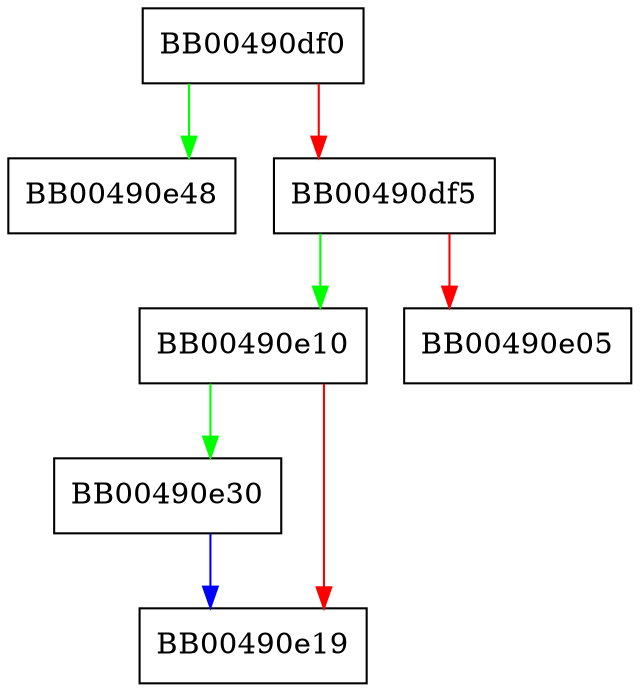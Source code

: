 digraph SSL_set_record_padding_callback {
  node [shape="box"];
  graph [splines=ortho];
  BB00490df0 -> BB00490e48 [color="green"];
  BB00490df0 -> BB00490df5 [color="red"];
  BB00490df5 -> BB00490e10 [color="green"];
  BB00490df5 -> BB00490e05 [color="red"];
  BB00490e10 -> BB00490e30 [color="green"];
  BB00490e10 -> BB00490e19 [color="red"];
  BB00490e30 -> BB00490e19 [color="blue"];
}